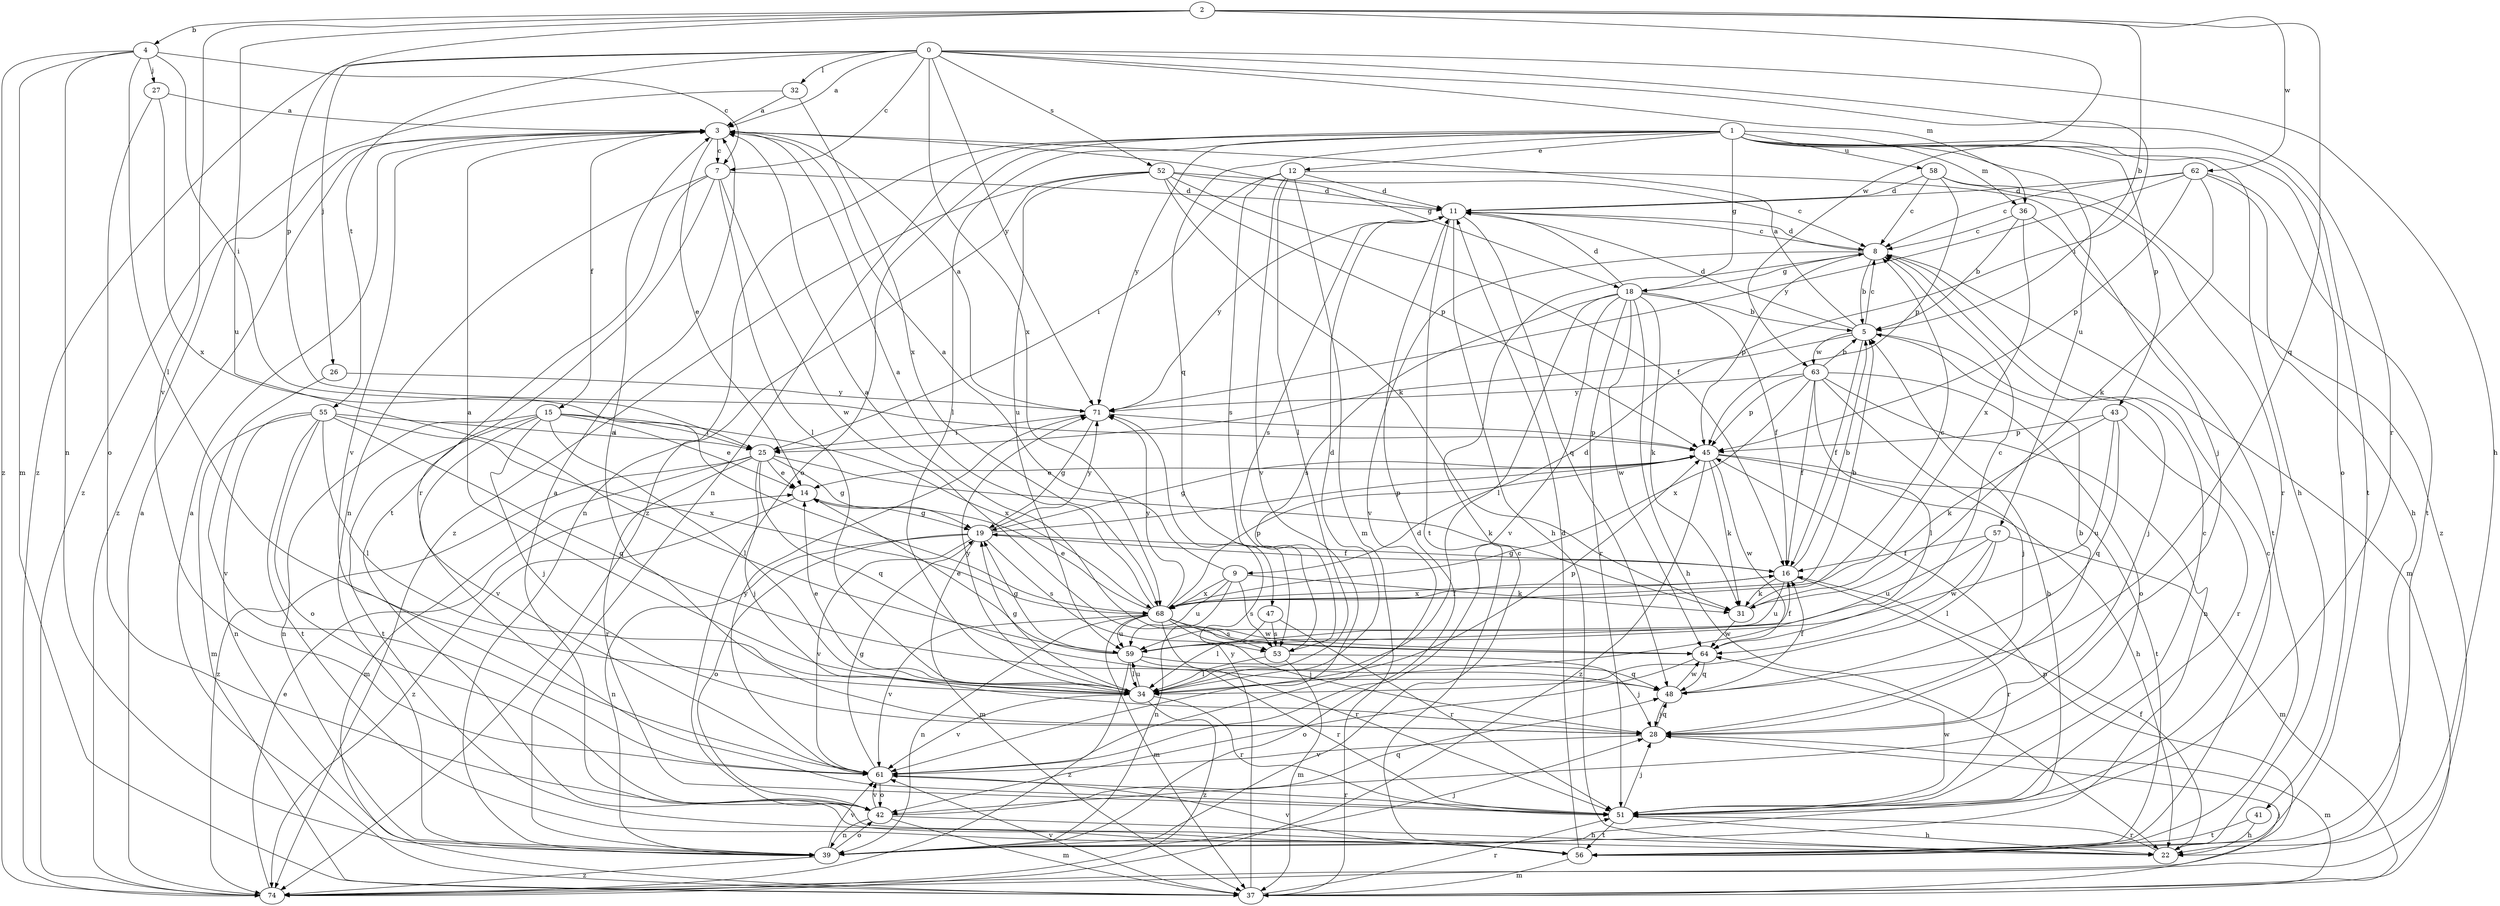 strict digraph  {
0;
1;
2;
3;
4;
5;
7;
8;
9;
11;
12;
14;
15;
16;
18;
19;
22;
25;
26;
27;
28;
31;
32;
34;
36;
37;
39;
41;
42;
43;
45;
47;
48;
51;
52;
53;
55;
56;
57;
58;
59;
61;
62;
63;
64;
68;
71;
74;
0 -> 3  [label=a];
0 -> 7  [label=c];
0 -> 22  [label=h];
0 -> 25  [label=i];
0 -> 26  [label=j];
0 -> 32  [label=l];
0 -> 36  [label=m];
0 -> 51  [label=r];
0 -> 52  [label=s];
0 -> 55  [label=t];
0 -> 68  [label=x];
0 -> 71  [label=y];
0 -> 74  [label=z];
1 -> 12  [label=e];
1 -> 18  [label=g];
1 -> 22  [label=h];
1 -> 34  [label=l];
1 -> 36  [label=m];
1 -> 39  [label=n];
1 -> 41  [label=o];
1 -> 42  [label=o];
1 -> 43  [label=p];
1 -> 47  [label=q];
1 -> 56  [label=t];
1 -> 57  [label=u];
1 -> 58  [label=u];
1 -> 71  [label=y];
1 -> 74  [label=z];
2 -> 4  [label=b];
2 -> 5  [label=b];
2 -> 45  [label=p];
2 -> 48  [label=q];
2 -> 59  [label=u];
2 -> 61  [label=v];
2 -> 62  [label=w];
2 -> 63  [label=w];
3 -> 7  [label=c];
3 -> 14  [label=e];
3 -> 15  [label=f];
3 -> 18  [label=g];
3 -> 61  [label=v];
3 -> 74  [label=z];
4 -> 7  [label=c];
4 -> 25  [label=i];
4 -> 27  [label=j];
4 -> 34  [label=l];
4 -> 37  [label=m];
4 -> 39  [label=n];
4 -> 74  [label=z];
5 -> 3  [label=a];
5 -> 8  [label=c];
5 -> 9  [label=d];
5 -> 11  [label=d];
5 -> 16  [label=f];
5 -> 28  [label=j];
5 -> 63  [label=w];
7 -> 11  [label=d];
7 -> 34  [label=l];
7 -> 39  [label=n];
7 -> 51  [label=r];
7 -> 56  [label=t];
7 -> 64  [label=w];
8 -> 5  [label=b];
8 -> 11  [label=d];
8 -> 18  [label=g];
8 -> 37  [label=m];
8 -> 45  [label=p];
8 -> 61  [label=v];
9 -> 3  [label=a];
9 -> 31  [label=k];
9 -> 39  [label=n];
9 -> 53  [label=s];
9 -> 59  [label=u];
9 -> 68  [label=x];
11 -> 8  [label=c];
11 -> 22  [label=h];
11 -> 48  [label=q];
11 -> 53  [label=s];
11 -> 56  [label=t];
11 -> 71  [label=y];
12 -> 11  [label=d];
12 -> 25  [label=i];
12 -> 28  [label=j];
12 -> 34  [label=l];
12 -> 37  [label=m];
12 -> 53  [label=s];
12 -> 61  [label=v];
14 -> 19  [label=g];
14 -> 74  [label=z];
15 -> 14  [label=e];
15 -> 25  [label=i];
15 -> 28  [label=j];
15 -> 34  [label=l];
15 -> 39  [label=n];
15 -> 56  [label=t];
15 -> 61  [label=v];
15 -> 68  [label=x];
16 -> 5  [label=b];
16 -> 19  [label=g];
16 -> 31  [label=k];
16 -> 51  [label=r];
16 -> 59  [label=u];
16 -> 68  [label=x];
18 -> 5  [label=b];
18 -> 11  [label=d];
18 -> 16  [label=f];
18 -> 22  [label=h];
18 -> 31  [label=k];
18 -> 34  [label=l];
18 -> 51  [label=r];
18 -> 53  [label=s];
18 -> 61  [label=v];
18 -> 64  [label=w];
19 -> 16  [label=f];
19 -> 37  [label=m];
19 -> 39  [label=n];
19 -> 42  [label=o];
19 -> 45  [label=p];
19 -> 53  [label=s];
19 -> 61  [label=v];
19 -> 71  [label=y];
22 -> 3  [label=a];
22 -> 16  [label=f];
22 -> 51  [label=r];
25 -> 14  [label=e];
25 -> 19  [label=g];
25 -> 28  [label=j];
25 -> 31  [label=k];
25 -> 37  [label=m];
25 -> 48  [label=q];
25 -> 51  [label=r];
25 -> 74  [label=z];
26 -> 61  [label=v];
26 -> 71  [label=y];
27 -> 3  [label=a];
27 -> 42  [label=o];
27 -> 68  [label=x];
28 -> 3  [label=a];
28 -> 5  [label=b];
28 -> 37  [label=m];
28 -> 48  [label=q];
28 -> 61  [label=v];
31 -> 8  [label=c];
31 -> 64  [label=w];
32 -> 3  [label=a];
32 -> 68  [label=x];
32 -> 74  [label=z];
34 -> 3  [label=a];
34 -> 11  [label=d];
34 -> 14  [label=e];
34 -> 19  [label=g];
34 -> 45  [label=p];
34 -> 51  [label=r];
34 -> 59  [label=u];
34 -> 61  [label=v];
34 -> 71  [label=y];
34 -> 74  [label=z];
36 -> 5  [label=b];
36 -> 8  [label=c];
36 -> 56  [label=t];
36 -> 68  [label=x];
37 -> 3  [label=a];
37 -> 28  [label=j];
37 -> 51  [label=r];
37 -> 61  [label=v];
37 -> 71  [label=y];
39 -> 5  [label=b];
39 -> 8  [label=c];
39 -> 11  [label=d];
39 -> 28  [label=j];
39 -> 42  [label=o];
39 -> 61  [label=v];
39 -> 74  [label=z];
41 -> 22  [label=h];
41 -> 56  [label=t];
42 -> 22  [label=h];
42 -> 37  [label=m];
42 -> 39  [label=n];
42 -> 48  [label=q];
42 -> 61  [label=v];
43 -> 31  [label=k];
43 -> 45  [label=p];
43 -> 48  [label=q];
43 -> 51  [label=r];
43 -> 59  [label=u];
45 -> 14  [label=e];
45 -> 19  [label=g];
45 -> 22  [label=h];
45 -> 31  [label=k];
45 -> 56  [label=t];
45 -> 64  [label=w];
45 -> 74  [label=z];
47 -> 34  [label=l];
47 -> 51  [label=r];
47 -> 53  [label=s];
48 -> 16  [label=f];
48 -> 28  [label=j];
48 -> 64  [label=w];
51 -> 8  [label=c];
51 -> 22  [label=h];
51 -> 28  [label=j];
51 -> 56  [label=t];
51 -> 64  [label=w];
52 -> 8  [label=c];
52 -> 11  [label=d];
52 -> 16  [label=f];
52 -> 31  [label=k];
52 -> 39  [label=n];
52 -> 45  [label=p];
52 -> 59  [label=u];
52 -> 74  [label=z];
53 -> 28  [label=j];
53 -> 34  [label=l];
53 -> 37  [label=m];
55 -> 25  [label=i];
55 -> 34  [label=l];
55 -> 37  [label=m];
55 -> 39  [label=n];
55 -> 42  [label=o];
55 -> 48  [label=q];
55 -> 56  [label=t];
55 -> 68  [label=x];
56 -> 8  [label=c];
56 -> 11  [label=d];
56 -> 37  [label=m];
56 -> 61  [label=v];
57 -> 16  [label=f];
57 -> 34  [label=l];
57 -> 37  [label=m];
57 -> 59  [label=u];
57 -> 64  [label=w];
58 -> 8  [label=c];
58 -> 11  [label=d];
58 -> 45  [label=p];
58 -> 51  [label=r];
58 -> 74  [label=z];
59 -> 14  [label=e];
59 -> 16  [label=f];
59 -> 19  [label=g];
59 -> 34  [label=l];
59 -> 48  [label=q];
59 -> 51  [label=r];
59 -> 74  [label=z];
61 -> 19  [label=g];
61 -> 42  [label=o];
61 -> 51  [label=r];
61 -> 71  [label=y];
62 -> 8  [label=c];
62 -> 11  [label=d];
62 -> 22  [label=h];
62 -> 31  [label=k];
62 -> 45  [label=p];
62 -> 56  [label=t];
62 -> 71  [label=y];
63 -> 5  [label=b];
63 -> 16  [label=f];
63 -> 28  [label=j];
63 -> 34  [label=l];
63 -> 39  [label=n];
63 -> 42  [label=o];
63 -> 45  [label=p];
63 -> 68  [label=x];
63 -> 71  [label=y];
64 -> 3  [label=a];
64 -> 8  [label=c];
64 -> 42  [label=o];
64 -> 48  [label=q];
68 -> 3  [label=a];
68 -> 5  [label=b];
68 -> 14  [label=e];
68 -> 16  [label=f];
68 -> 28  [label=j];
68 -> 37  [label=m];
68 -> 39  [label=n];
68 -> 45  [label=p];
68 -> 51  [label=r];
68 -> 53  [label=s];
68 -> 59  [label=u];
68 -> 61  [label=v];
68 -> 64  [label=w];
68 -> 71  [label=y];
71 -> 3  [label=a];
71 -> 19  [label=g];
71 -> 25  [label=i];
71 -> 45  [label=p];
74 -> 3  [label=a];
74 -> 14  [label=e];
74 -> 45  [label=p];
}

